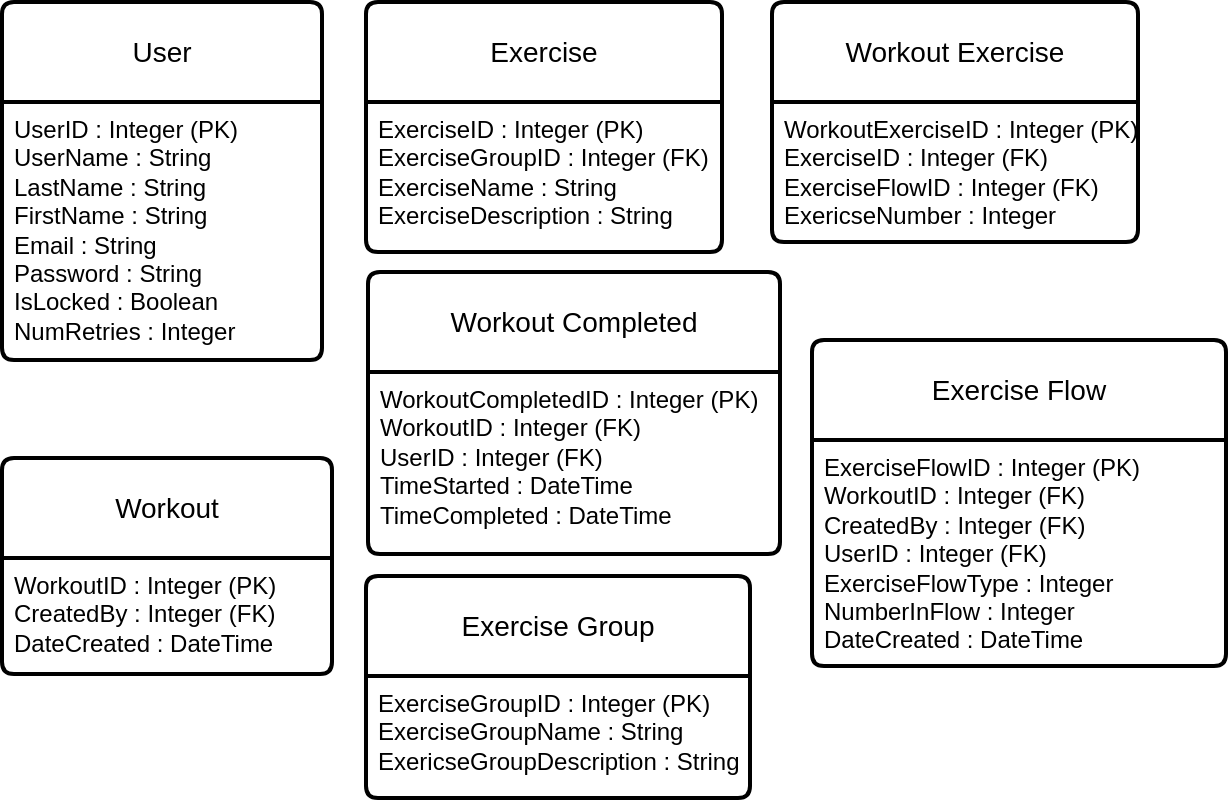 <mxfile version="24.7.7">
  <diagram name="Page-1" id="bytVkmMXI3wlz6iZTl_p">
    <mxGraphModel dx="1050" dy="566" grid="0" gridSize="10" guides="1" tooltips="1" connect="1" arrows="1" fold="1" page="1" pageScale="1" pageWidth="850" pageHeight="1100" math="0" shadow="0">
      <root>
        <mxCell id="0" />
        <mxCell id="1" parent="0" />
        <mxCell id="xRN2EtfFZ9Sup4Dd4KNo-1" value="User" style="swimlane;childLayout=stackLayout;horizontal=1;startSize=50;horizontalStack=0;rounded=1;fontSize=14;fontStyle=0;strokeWidth=2;resizeParent=0;resizeLast=1;shadow=0;dashed=0;align=center;arcSize=4;whiteSpace=wrap;html=1;" vertex="1" parent="1">
          <mxGeometry x="100" y="52" width="160" height="179" as="geometry" />
        </mxCell>
        <mxCell id="xRN2EtfFZ9Sup4Dd4KNo-2" value="&lt;div&gt;UserID : Integer (PK)&lt;br&gt;&lt;/div&gt;&lt;div&gt;UserName : String&lt;/div&gt;&lt;div&gt;LastName : String&lt;/div&gt;&lt;div&gt;FirstName : String&lt;/div&gt;&lt;div&gt;Email : String&lt;/div&gt;&lt;div&gt;Password : String&lt;br&gt;&lt;/div&gt;&lt;div&gt;IsLocked : Boolean&lt;/div&gt;&lt;div&gt;NumRetries : Integer&lt;br&gt;&lt;/div&gt;" style="align=left;strokeColor=none;fillColor=none;spacingLeft=4;fontSize=12;verticalAlign=top;resizable=0;rotatable=0;part=1;html=1;" vertex="1" parent="xRN2EtfFZ9Sup4Dd4KNo-1">
          <mxGeometry y="50" width="160" height="129" as="geometry" />
        </mxCell>
        <mxCell id="xRN2EtfFZ9Sup4Dd4KNo-3" value="Exercise" style="swimlane;childLayout=stackLayout;horizontal=1;startSize=50;horizontalStack=0;rounded=1;fontSize=14;fontStyle=0;strokeWidth=2;resizeParent=0;resizeLast=1;shadow=0;dashed=0;align=center;arcSize=4;whiteSpace=wrap;html=1;" vertex="1" parent="1">
          <mxGeometry x="282" y="52" width="178" height="125" as="geometry" />
        </mxCell>
        <mxCell id="xRN2EtfFZ9Sup4Dd4KNo-4" value="&lt;div&gt;ExerciseID : Integer (PK)&lt;/div&gt;&lt;div&gt;&lt;div&gt;ExerciseGroupID : Integer (FK)&lt;/div&gt;&lt;/div&gt;&lt;div&gt;ExerciseName : String&lt;/div&gt;&lt;div&gt;ExerciseDescription : String&lt;/div&gt;" style="align=left;strokeColor=none;fillColor=none;spacingLeft=4;fontSize=12;verticalAlign=top;resizable=0;rotatable=0;part=1;html=1;" vertex="1" parent="xRN2EtfFZ9Sup4Dd4KNo-3">
          <mxGeometry y="50" width="178" height="75" as="geometry" />
        </mxCell>
        <mxCell id="xRN2EtfFZ9Sup4Dd4KNo-9" value="Exercise Group" style="swimlane;childLayout=stackLayout;horizontal=1;startSize=50;horizontalStack=0;rounded=1;fontSize=14;fontStyle=0;strokeWidth=2;resizeParent=0;resizeLast=1;shadow=0;dashed=0;align=center;arcSize=4;whiteSpace=wrap;html=1;" vertex="1" parent="1">
          <mxGeometry x="282" y="339" width="192" height="111" as="geometry" />
        </mxCell>
        <mxCell id="xRN2EtfFZ9Sup4Dd4KNo-10" value="&lt;div&gt;ExerciseGroupID : Integer (PK)&lt;/div&gt;&lt;div&gt;ExerciseGroupName : String&lt;/div&gt;&lt;div&gt;ExericseGroupDescription : String&lt;br&gt;&lt;/div&gt;" style="align=left;strokeColor=none;fillColor=none;spacingLeft=4;fontSize=12;verticalAlign=top;resizable=0;rotatable=0;part=1;html=1;" vertex="1" parent="xRN2EtfFZ9Sup4Dd4KNo-9">
          <mxGeometry y="50" width="192" height="61" as="geometry" />
        </mxCell>
        <mxCell id="xRN2EtfFZ9Sup4Dd4KNo-12" value="Workout " style="swimlane;childLayout=stackLayout;horizontal=1;startSize=50;horizontalStack=0;rounded=1;fontSize=14;fontStyle=0;strokeWidth=2;resizeParent=0;resizeLast=1;shadow=0;dashed=0;align=center;arcSize=4;whiteSpace=wrap;html=1;" vertex="1" parent="1">
          <mxGeometry x="100" y="280" width="165" height="108" as="geometry" />
        </mxCell>
        <mxCell id="xRN2EtfFZ9Sup4Dd4KNo-13" value="&lt;div&gt;WorkoutID : Integer (PK)&lt;/div&gt;&lt;div&gt;CreatedBy : Integer (FK)&lt;br&gt;&lt;/div&gt;&lt;div&gt;DateCreated : DateTime&lt;/div&gt;" style="align=left;strokeColor=none;fillColor=none;spacingLeft=4;fontSize=12;verticalAlign=top;resizable=0;rotatable=0;part=1;html=1;" vertex="1" parent="xRN2EtfFZ9Sup4Dd4KNo-12">
          <mxGeometry y="50" width="165" height="58" as="geometry" />
        </mxCell>
        <mxCell id="xRN2EtfFZ9Sup4Dd4KNo-14" value="Workout Exercise" style="swimlane;childLayout=stackLayout;horizontal=1;startSize=50;horizontalStack=0;rounded=1;fontSize=14;fontStyle=0;strokeWidth=2;resizeParent=0;resizeLast=1;shadow=0;dashed=0;align=center;arcSize=4;whiteSpace=wrap;html=1;" vertex="1" parent="1">
          <mxGeometry x="485" y="52" width="183" height="120" as="geometry" />
        </mxCell>
        <mxCell id="xRN2EtfFZ9Sup4Dd4KNo-15" value="&lt;div&gt;WorkoutExerciseID : Integer (PK)&lt;/div&gt;&lt;div&gt;ExerciseID : Integer (FK)&lt;br&gt;&lt;/div&gt;&lt;div&gt;ExerciseFlowID : Integer (FK)&lt;/div&gt;&lt;div&gt;ExericseNumber : Integer&lt;br&gt;&lt;/div&gt;" style="align=left;strokeColor=none;fillColor=none;spacingLeft=4;fontSize=12;verticalAlign=top;resizable=0;rotatable=0;part=1;html=1;" vertex="1" parent="xRN2EtfFZ9Sup4Dd4KNo-14">
          <mxGeometry y="50" width="183" height="70" as="geometry" />
        </mxCell>
        <mxCell id="xRN2EtfFZ9Sup4Dd4KNo-22" value="Workout Completed" style="swimlane;childLayout=stackLayout;horizontal=1;startSize=50;horizontalStack=0;rounded=1;fontSize=14;fontStyle=0;strokeWidth=2;resizeParent=0;resizeLast=1;shadow=0;dashed=0;align=center;arcSize=4;whiteSpace=wrap;html=1;" vertex="1" parent="1">
          <mxGeometry x="283" y="187" width="206" height="141" as="geometry" />
        </mxCell>
        <mxCell id="xRN2EtfFZ9Sup4Dd4KNo-23" value="&lt;div&gt;WorkoutCompletedID : Integer (PK)&lt;/div&gt;&lt;div&gt;WorkoutID : Integer (FK)&lt;br&gt;&lt;/div&gt;&lt;div&gt;UserID : Integer (FK)&lt;/div&gt;&lt;div&gt;TimeStarted : DateTime&lt;/div&gt;&lt;div&gt;TimeCompleted : DateTime&lt;br&gt;&lt;/div&gt;" style="align=left;strokeColor=none;fillColor=none;spacingLeft=4;fontSize=12;verticalAlign=top;resizable=0;rotatable=0;part=1;html=1;" vertex="1" parent="xRN2EtfFZ9Sup4Dd4KNo-22">
          <mxGeometry y="50" width="206" height="91" as="geometry" />
        </mxCell>
        <mxCell id="xRN2EtfFZ9Sup4Dd4KNo-24" value="Exercise Flow" style="swimlane;childLayout=stackLayout;horizontal=1;startSize=50;horizontalStack=0;rounded=1;fontSize=14;fontStyle=0;strokeWidth=2;resizeParent=0;resizeLast=1;shadow=0;dashed=0;align=center;arcSize=4;whiteSpace=wrap;html=1;" vertex="1" parent="1">
          <mxGeometry x="505" y="221" width="207" height="163" as="geometry" />
        </mxCell>
        <mxCell id="xRN2EtfFZ9Sup4Dd4KNo-25" value="&lt;div&gt;ExerciseFlowID : Integer (PK)&lt;/div&gt;&lt;div&gt;WorkoutID : Integer (FK)&lt;br&gt;&lt;/div&gt;&lt;div&gt;CreatedBy : Integer (FK)&lt;br&gt;&lt;/div&gt;&lt;div&gt;UserID : Integer (FK)&lt;/div&gt;&lt;div&gt;ExerciseFlowType : Integer&lt;br&gt;&lt;/div&gt;&lt;div&gt;&lt;div&gt;NumberInFlow : Integer&lt;br&gt;&lt;/div&gt;&lt;/div&gt;&lt;div&gt;DateCreated : DateTime&lt;/div&gt;&lt;div&gt;&lt;br&gt;&lt;/div&gt;" style="align=left;strokeColor=none;fillColor=none;spacingLeft=4;fontSize=12;verticalAlign=top;resizable=0;rotatable=0;part=1;html=1;" vertex="1" parent="xRN2EtfFZ9Sup4Dd4KNo-24">
          <mxGeometry y="50" width="207" height="113" as="geometry" />
        </mxCell>
      </root>
    </mxGraphModel>
  </diagram>
</mxfile>
